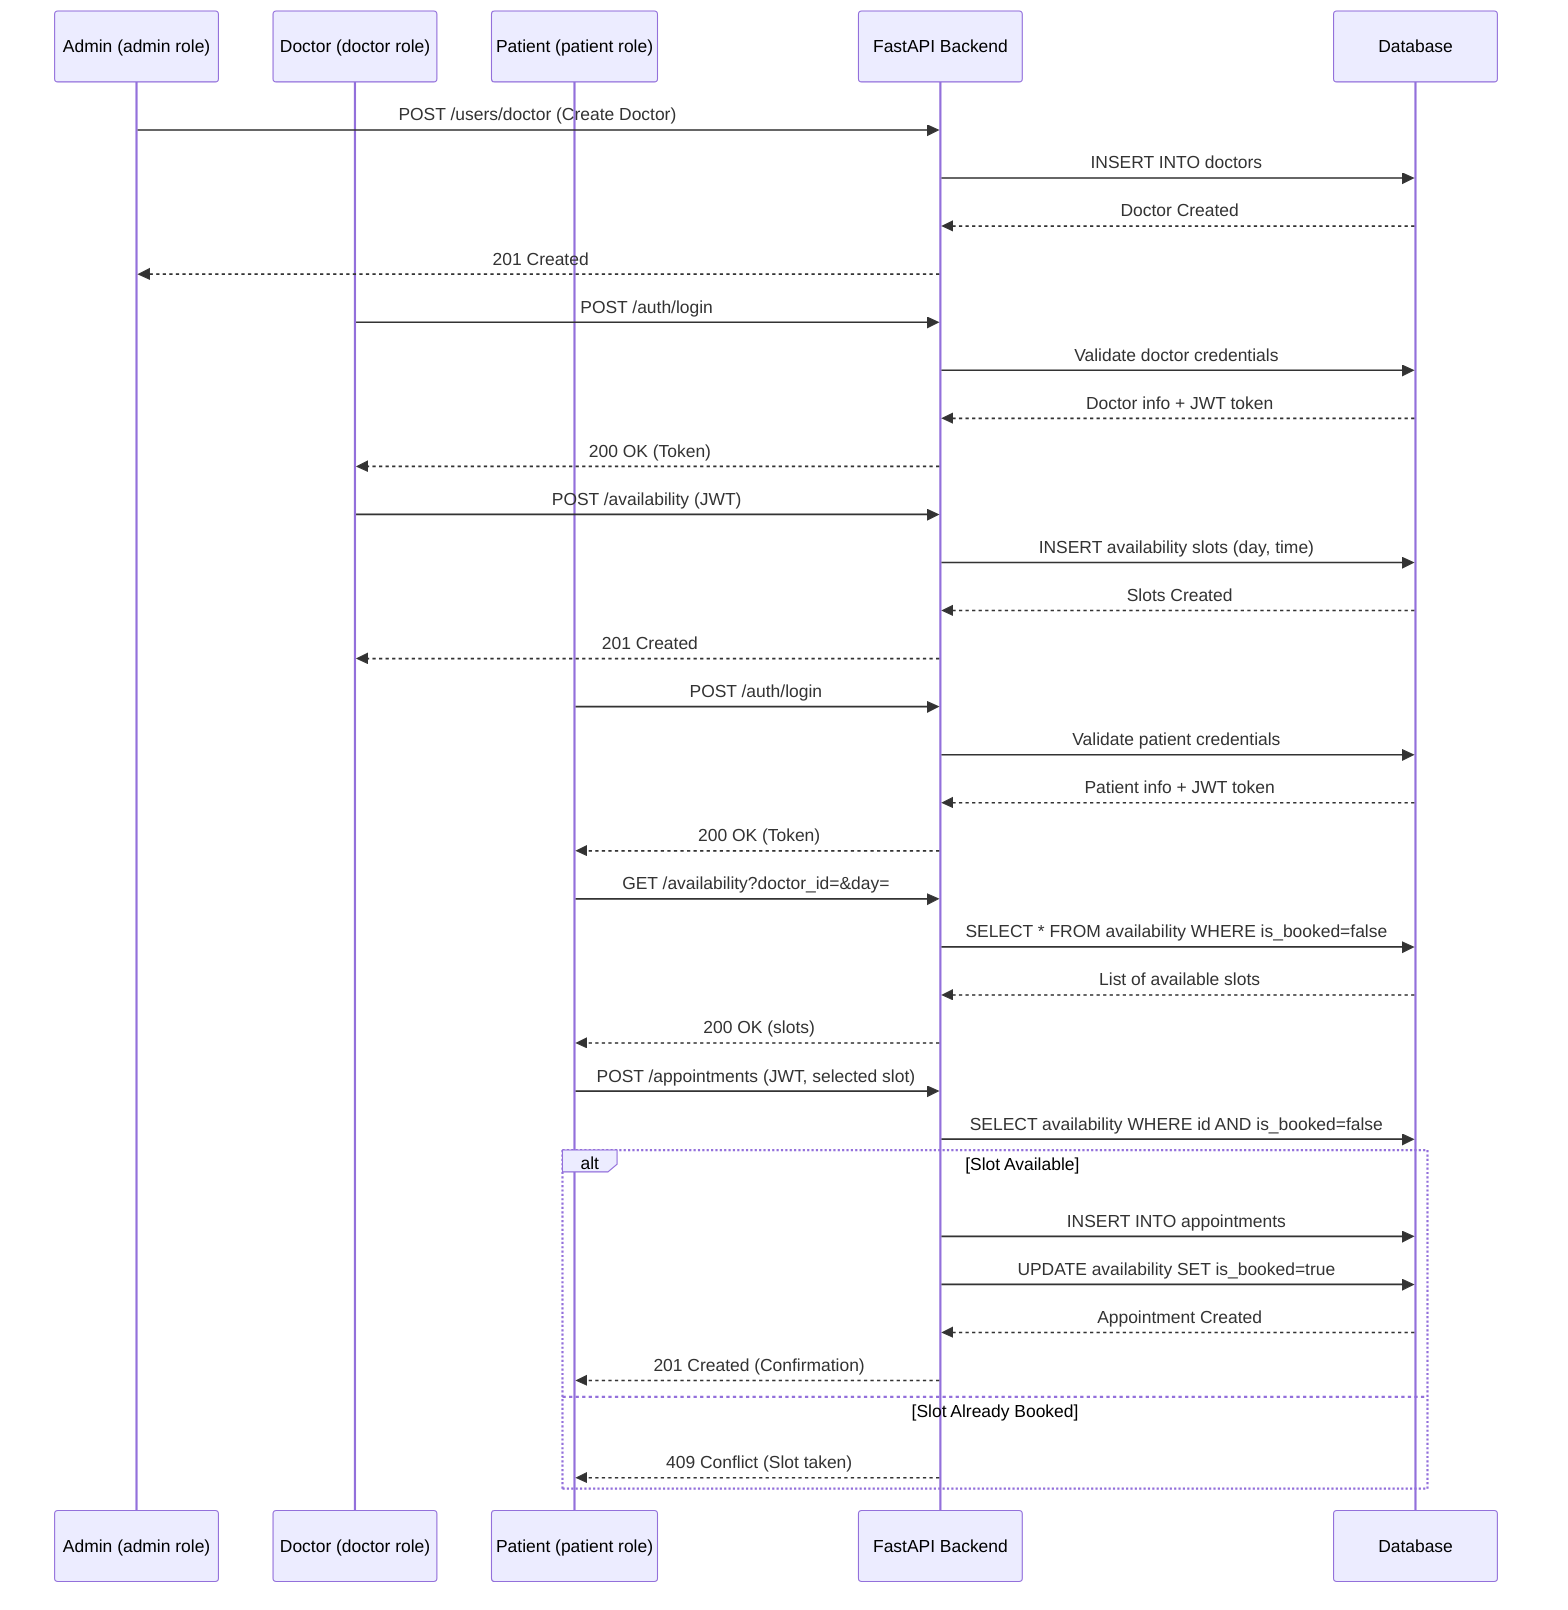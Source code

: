 sequenceDiagram
    participant Admin as Admin (admin role)
    participant Doctor as Doctor (doctor role)
    participant Patient as Patient (patient role)
    participant API as FastAPI Backend
    participant DB as Database

    Admin->>API: POST /users/doctor (Create Doctor)
    API->>DB: INSERT INTO doctors
    DB-->>API: Doctor Created
    API-->>Admin: 201 Created

    Doctor->>API: POST /auth/login
    API->>DB: Validate doctor credentials
    DB-->>API: Doctor info + JWT token
    API-->>Doctor: 200 OK (Token)

    Doctor->>API: POST /availability (JWT)
    API->>DB: INSERT availability slots (day, time)
    DB-->>API: Slots Created
    API-->>Doctor: 201 Created

    Patient->>API: POST /auth/login
    API->>DB: Validate patient credentials
    DB-->>API: Patient info + JWT token
    API-->>Patient: 200 OK (Token)

    Patient->>API: GET /availability?doctor_id=&day=
    API->>DB: SELECT * FROM availability WHERE is_booked=false
    DB-->>API: List of available slots
    API-->>Patient: 200 OK (slots)

    Patient->>API: POST /appointments (JWT, selected slot)
    API->>DB: SELECT availability WHERE id AND is_booked=false
    alt Slot Available
        API->>DB: INSERT INTO appointments
        API->>DB: UPDATE availability SET is_booked=true
        DB-->>API: Appointment Created
        API-->>Patient: 201 Created (Confirmation)
    else Slot Already Booked
        API-->>Patient: 409 Conflict (Slot taken)
    end